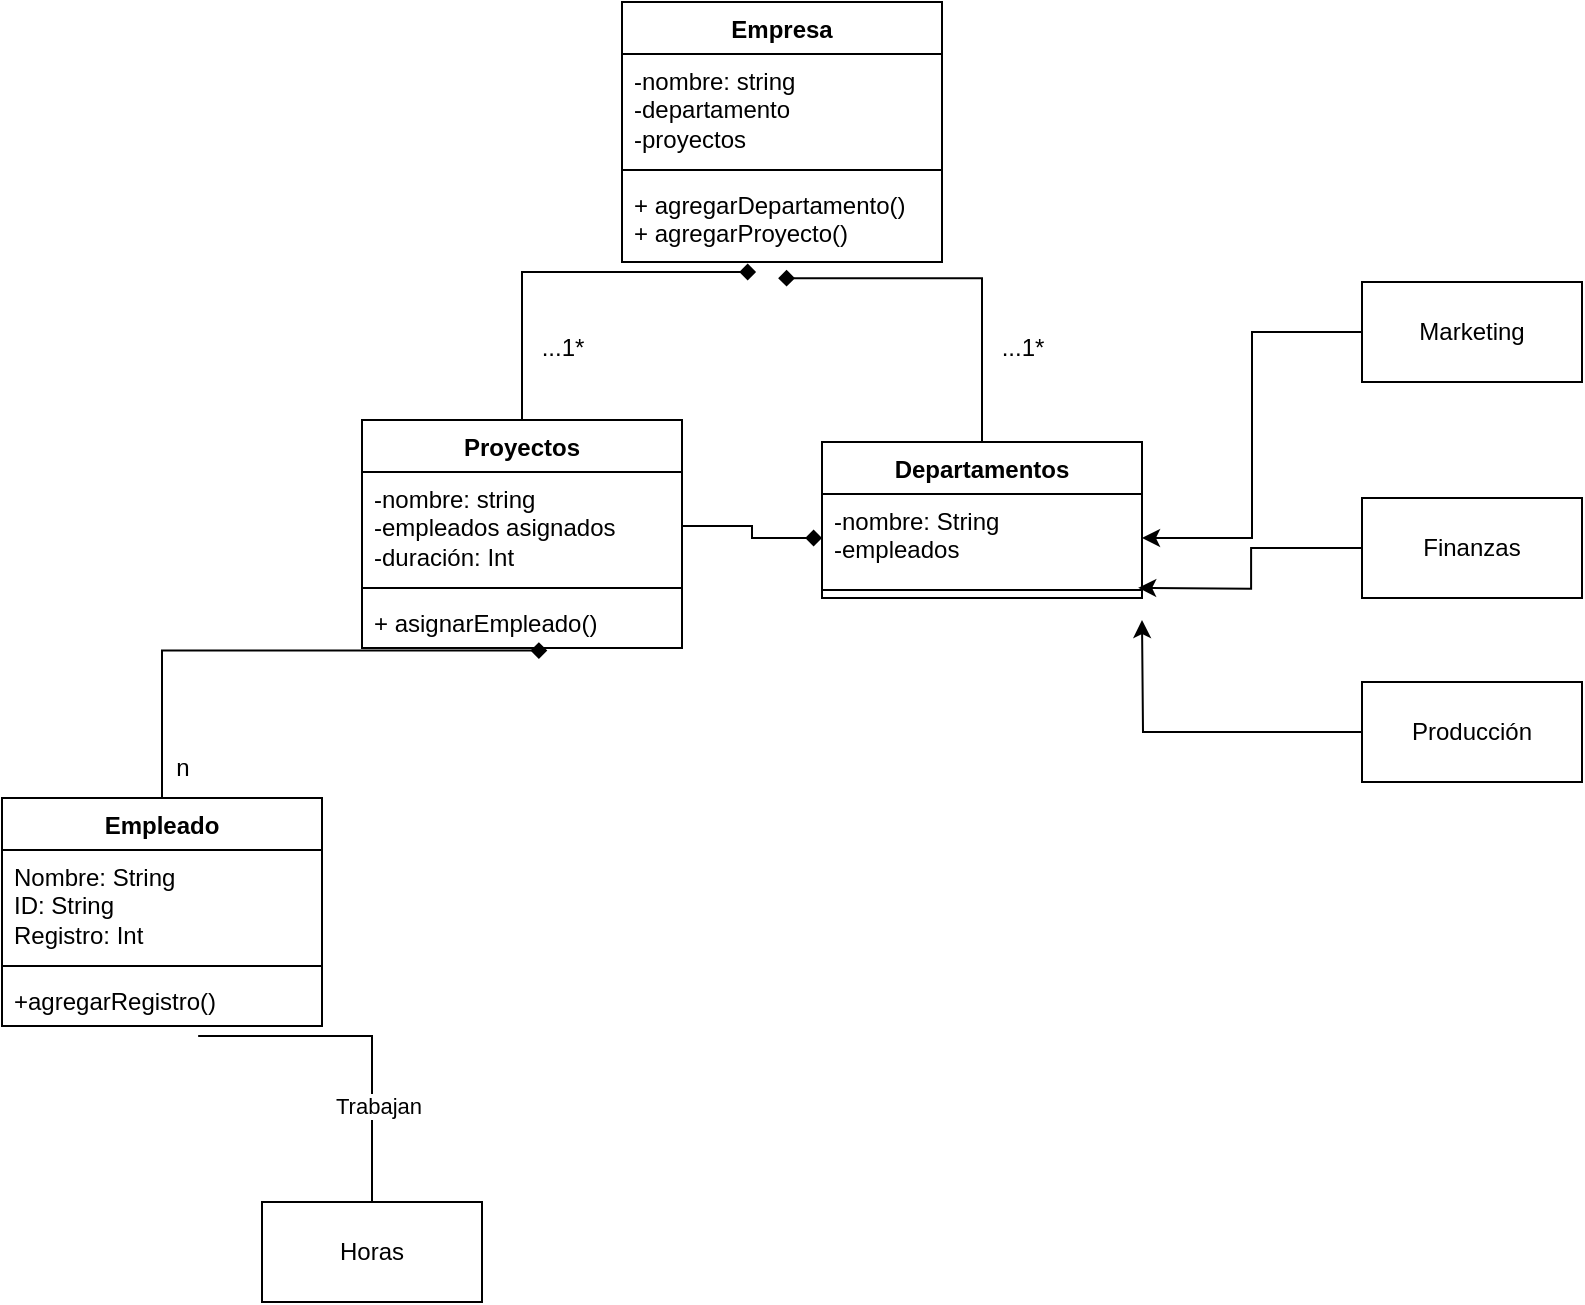 <mxfile version="22.1.0" type="github">
  <diagram name="Página-1" id="XvALa5Gz_n9wog4R_w9N">
    <mxGraphModel dx="1122" dy="761" grid="1" gridSize="10" guides="1" tooltips="1" connect="1" arrows="1" fold="1" page="1" pageScale="1" pageWidth="850" pageHeight="1100" math="0" shadow="0">
      <root>
        <mxCell id="0" />
        <mxCell id="1" parent="0" />
        <mxCell id="KPzzWik7wnVX-bGjjUEz-5" value="Empresa" style="swimlane;fontStyle=1;align=center;verticalAlign=top;childLayout=stackLayout;horizontal=1;startSize=26;horizontalStack=0;resizeParent=1;resizeParentMax=0;resizeLast=0;collapsible=1;marginBottom=0;whiteSpace=wrap;html=1;" vertex="1" parent="1">
          <mxGeometry x="360" y="120" width="160" height="130" as="geometry" />
        </mxCell>
        <mxCell id="KPzzWik7wnVX-bGjjUEz-6" value="-nombre: string&lt;br&gt;-departamento&lt;br&gt;-proyectos" style="text;strokeColor=none;fillColor=none;align=left;verticalAlign=top;spacingLeft=4;spacingRight=4;overflow=hidden;rotatable=0;points=[[0,0.5],[1,0.5]];portConstraint=eastwest;whiteSpace=wrap;html=1;" vertex="1" parent="KPzzWik7wnVX-bGjjUEz-5">
          <mxGeometry y="26" width="160" height="54" as="geometry" />
        </mxCell>
        <mxCell id="KPzzWik7wnVX-bGjjUEz-7" value="" style="line;strokeWidth=1;fillColor=none;align=left;verticalAlign=middle;spacingTop=-1;spacingLeft=3;spacingRight=3;rotatable=0;labelPosition=right;points=[];portConstraint=eastwest;strokeColor=inherit;" vertex="1" parent="KPzzWik7wnVX-bGjjUEz-5">
          <mxGeometry y="80" width="160" height="8" as="geometry" />
        </mxCell>
        <mxCell id="KPzzWik7wnVX-bGjjUEz-8" value="+&amp;nbsp;agregarDepartamento()&lt;br&gt;+ agregarProyecto()" style="text;strokeColor=none;fillColor=none;align=left;verticalAlign=top;spacingLeft=4;spacingRight=4;overflow=hidden;rotatable=0;points=[[0,0.5],[1,0.5]];portConstraint=eastwest;whiteSpace=wrap;html=1;" vertex="1" parent="KPzzWik7wnVX-bGjjUEz-5">
          <mxGeometry y="88" width="160" height="42" as="geometry" />
        </mxCell>
        <mxCell id="KPzzWik7wnVX-bGjjUEz-9" value="Departamentos" style="swimlane;fontStyle=1;align=center;verticalAlign=top;childLayout=stackLayout;horizontal=1;startSize=26;horizontalStack=0;resizeParent=1;resizeParentMax=0;resizeLast=0;collapsible=1;marginBottom=0;whiteSpace=wrap;html=1;" vertex="1" parent="1">
          <mxGeometry x="460" y="340" width="160" height="78" as="geometry" />
        </mxCell>
        <mxCell id="KPzzWik7wnVX-bGjjUEz-10" value="-nombre: String&lt;br&gt;-empleados" style="text;strokeColor=none;fillColor=none;align=left;verticalAlign=top;spacingLeft=4;spacingRight=4;overflow=hidden;rotatable=0;points=[[0,0.5],[1,0.5]];portConstraint=eastwest;whiteSpace=wrap;html=1;" vertex="1" parent="KPzzWik7wnVX-bGjjUEz-9">
          <mxGeometry y="26" width="160" height="44" as="geometry" />
        </mxCell>
        <mxCell id="KPzzWik7wnVX-bGjjUEz-11" value="" style="line;strokeWidth=1;fillColor=none;align=left;verticalAlign=middle;spacingTop=-1;spacingLeft=3;spacingRight=3;rotatable=0;labelPosition=right;points=[];portConstraint=eastwest;strokeColor=inherit;" vertex="1" parent="KPzzWik7wnVX-bGjjUEz-9">
          <mxGeometry y="70" width="160" height="8" as="geometry" />
        </mxCell>
        <mxCell id="KPzzWik7wnVX-bGjjUEz-13" value="Proyectos" style="swimlane;fontStyle=1;align=center;verticalAlign=top;childLayout=stackLayout;horizontal=1;startSize=26;horizontalStack=0;resizeParent=1;resizeParentMax=0;resizeLast=0;collapsible=1;marginBottom=0;whiteSpace=wrap;html=1;" vertex="1" parent="1">
          <mxGeometry x="230" y="329" width="160" height="114" as="geometry" />
        </mxCell>
        <mxCell id="KPzzWik7wnVX-bGjjUEz-14" value="-nombre: string&lt;br&gt;-empleados asignados&lt;br&gt;-duración: Int" style="text;strokeColor=none;fillColor=none;align=left;verticalAlign=top;spacingLeft=4;spacingRight=4;overflow=hidden;rotatable=0;points=[[0,0.5],[1,0.5]];portConstraint=eastwest;whiteSpace=wrap;html=1;" vertex="1" parent="KPzzWik7wnVX-bGjjUEz-13">
          <mxGeometry y="26" width="160" height="54" as="geometry" />
        </mxCell>
        <mxCell id="KPzzWik7wnVX-bGjjUEz-15" value="" style="line;strokeWidth=1;fillColor=none;align=left;verticalAlign=middle;spacingTop=-1;spacingLeft=3;spacingRight=3;rotatable=0;labelPosition=right;points=[];portConstraint=eastwest;strokeColor=inherit;" vertex="1" parent="KPzzWik7wnVX-bGjjUEz-13">
          <mxGeometry y="80" width="160" height="8" as="geometry" />
        </mxCell>
        <mxCell id="KPzzWik7wnVX-bGjjUEz-16" value="+ asignarEmpleado()" style="text;strokeColor=none;fillColor=none;align=left;verticalAlign=top;spacingLeft=4;spacingRight=4;overflow=hidden;rotatable=0;points=[[0,0.5],[1,0.5]];portConstraint=eastwest;whiteSpace=wrap;html=1;" vertex="1" parent="KPzzWik7wnVX-bGjjUEz-13">
          <mxGeometry y="88" width="160" height="26" as="geometry" />
        </mxCell>
        <mxCell id="KPzzWik7wnVX-bGjjUEz-18" style="edgeStyle=orthogonalEdgeStyle;rounded=0;orthogonalLoop=1;jettySize=auto;html=1;exitX=0.5;exitY=0;exitDx=0;exitDy=0;entryX=0.488;entryY=1.192;entryDx=0;entryDy=0;entryPerimeter=0;startArrow=none;startFill=0;endArrow=diamond;endFill=1;" edge="1" parent="1" source="KPzzWik7wnVX-bGjjUEz-9" target="KPzzWik7wnVX-bGjjUEz-8">
          <mxGeometry relative="1" as="geometry" />
        </mxCell>
        <mxCell id="KPzzWik7wnVX-bGjjUEz-37" style="edgeStyle=orthogonalEdgeStyle;rounded=0;orthogonalLoop=1;jettySize=auto;html=1;exitX=0.5;exitY=0;exitDx=0;exitDy=0;endArrow=diamond;endFill=1;entryX=0.579;entryY=1.05;entryDx=0;entryDy=0;entryPerimeter=0;" edge="1" parent="1" source="KPzzWik7wnVX-bGjjUEz-19" target="KPzzWik7wnVX-bGjjUEz-16">
          <mxGeometry relative="1" as="geometry">
            <mxPoint x="320" y="460" as="targetPoint" />
          </mxGeometry>
        </mxCell>
        <mxCell id="KPzzWik7wnVX-bGjjUEz-19" value="Empleado" style="swimlane;fontStyle=1;align=center;verticalAlign=top;childLayout=stackLayout;horizontal=1;startSize=26;horizontalStack=0;resizeParent=1;resizeParentMax=0;resizeLast=0;collapsible=1;marginBottom=0;whiteSpace=wrap;html=1;" vertex="1" parent="1">
          <mxGeometry x="50" y="518" width="160" height="114" as="geometry" />
        </mxCell>
        <mxCell id="KPzzWik7wnVX-bGjjUEz-20" value="Nombre: String&amp;nbsp;&lt;br&gt;ID: String&lt;br&gt;Registro: Int" style="text;strokeColor=none;fillColor=none;align=left;verticalAlign=top;spacingLeft=4;spacingRight=4;overflow=hidden;rotatable=0;points=[[0,0.5],[1,0.5]];portConstraint=eastwest;whiteSpace=wrap;html=1;" vertex="1" parent="KPzzWik7wnVX-bGjjUEz-19">
          <mxGeometry y="26" width="160" height="54" as="geometry" />
        </mxCell>
        <mxCell id="KPzzWik7wnVX-bGjjUEz-21" value="" style="line;strokeWidth=1;fillColor=none;align=left;verticalAlign=middle;spacingTop=-1;spacingLeft=3;spacingRight=3;rotatable=0;labelPosition=right;points=[];portConstraint=eastwest;strokeColor=inherit;" vertex="1" parent="KPzzWik7wnVX-bGjjUEz-19">
          <mxGeometry y="80" width="160" height="8" as="geometry" />
        </mxCell>
        <mxCell id="KPzzWik7wnVX-bGjjUEz-22" value="+agregarRegistro()" style="text;strokeColor=none;fillColor=none;align=left;verticalAlign=top;spacingLeft=4;spacingRight=4;overflow=hidden;rotatable=0;points=[[0,0.5],[1,0.5]];portConstraint=eastwest;whiteSpace=wrap;html=1;" vertex="1" parent="KPzzWik7wnVX-bGjjUEz-19">
          <mxGeometry y="88" width="160" height="26" as="geometry" />
        </mxCell>
        <mxCell id="KPzzWik7wnVX-bGjjUEz-23" value="Marketing" style="html=1;whiteSpace=wrap;" vertex="1" parent="1">
          <mxGeometry x="730" y="260" width="110" height="50" as="geometry" />
        </mxCell>
        <mxCell id="KPzzWik7wnVX-bGjjUEz-24" style="edgeStyle=orthogonalEdgeStyle;rounded=0;orthogonalLoop=1;jettySize=auto;html=1;exitX=1;exitY=0.5;exitDx=0;exitDy=0;entryX=0;entryY=0.5;entryDx=0;entryDy=0;endArrow=none;endFill=0;startArrow=classic;startFill=1;" edge="1" parent="1" source="KPzzWik7wnVX-bGjjUEz-10" target="KPzzWik7wnVX-bGjjUEz-23">
          <mxGeometry relative="1" as="geometry" />
        </mxCell>
        <mxCell id="KPzzWik7wnVX-bGjjUEz-25" value="Finanzas" style="html=1;whiteSpace=wrap;" vertex="1" parent="1">
          <mxGeometry x="730" y="368" width="110" height="50" as="geometry" />
        </mxCell>
        <mxCell id="KPzzWik7wnVX-bGjjUEz-26" style="edgeStyle=orthogonalEdgeStyle;rounded=0;orthogonalLoop=1;jettySize=auto;html=1;exitX=0;exitY=0.5;exitDx=0;exitDy=0;entryX=0.988;entryY=-0.231;entryDx=0;entryDy=0;entryPerimeter=0;" edge="1" parent="1" source="KPzzWik7wnVX-bGjjUEz-25">
          <mxGeometry relative="1" as="geometry">
            <mxPoint x="618.08" y="412.918" as="targetPoint" />
          </mxGeometry>
        </mxCell>
        <mxCell id="KPzzWik7wnVX-bGjjUEz-29" style="edgeStyle=orthogonalEdgeStyle;rounded=0;orthogonalLoop=1;jettySize=auto;html=1;exitX=0;exitY=0.5;exitDx=0;exitDy=0;entryX=1;entryY=0.5;entryDx=0;entryDy=0;" edge="1" parent="1" source="KPzzWik7wnVX-bGjjUEz-28">
          <mxGeometry relative="1" as="geometry">
            <mxPoint x="620" y="429" as="targetPoint" />
          </mxGeometry>
        </mxCell>
        <mxCell id="KPzzWik7wnVX-bGjjUEz-28" value="Producción" style="html=1;whiteSpace=wrap;" vertex="1" parent="1">
          <mxGeometry x="730" y="460" width="110" height="50" as="geometry" />
        </mxCell>
        <mxCell id="KPzzWik7wnVX-bGjjUEz-33" value="Horas" style="html=1;whiteSpace=wrap;" vertex="1" parent="1">
          <mxGeometry x="180" y="720" width="110" height="50" as="geometry" />
        </mxCell>
        <mxCell id="KPzzWik7wnVX-bGjjUEz-38" style="edgeStyle=orthogonalEdgeStyle;rounded=0;orthogonalLoop=1;jettySize=auto;html=1;exitX=1;exitY=0.5;exitDx=0;exitDy=0;entryX=0;entryY=0.5;entryDx=0;entryDy=0;endArrow=diamond;endFill=1;" edge="1" parent="1" source="KPzzWik7wnVX-bGjjUEz-14" target="KPzzWik7wnVX-bGjjUEz-10">
          <mxGeometry relative="1" as="geometry" />
        </mxCell>
        <mxCell id="KPzzWik7wnVX-bGjjUEz-40" style="edgeStyle=orthogonalEdgeStyle;rounded=0;orthogonalLoop=1;jettySize=auto;html=1;exitX=0.5;exitY=0;exitDx=0;exitDy=0;entryX=0.613;entryY=1.192;entryDx=0;entryDy=0;entryPerimeter=0;endArrow=none;endFill=0;" edge="1" parent="1" source="KPzzWik7wnVX-bGjjUEz-33" target="KPzzWik7wnVX-bGjjUEz-22">
          <mxGeometry relative="1" as="geometry" />
        </mxCell>
        <mxCell id="KPzzWik7wnVX-bGjjUEz-49" value="Trabajan" style="edgeLabel;html=1;align=center;verticalAlign=middle;resizable=0;points=[];" vertex="1" connectable="0" parent="KPzzWik7wnVX-bGjjUEz-40">
          <mxGeometry x="-0.434" y="-3" relative="1" as="geometry">
            <mxPoint as="offset" />
          </mxGeometry>
        </mxCell>
        <mxCell id="KPzzWik7wnVX-bGjjUEz-41" style="edgeStyle=orthogonalEdgeStyle;rounded=0;orthogonalLoop=1;jettySize=auto;html=1;exitX=0.5;exitY=0;exitDx=0;exitDy=0;entryX=0.419;entryY=1.119;entryDx=0;entryDy=0;entryPerimeter=0;endArrow=diamond;endFill=1;" edge="1" parent="1" source="KPzzWik7wnVX-bGjjUEz-13" target="KPzzWik7wnVX-bGjjUEz-8">
          <mxGeometry relative="1" as="geometry" />
        </mxCell>
        <mxCell id="KPzzWik7wnVX-bGjjUEz-42" value="...1*" style="text;html=1;align=center;verticalAlign=middle;resizable=0;points=[];autosize=1;strokeColor=none;fillColor=none;" vertex="1" parent="1">
          <mxGeometry x="540" y="278" width="40" height="30" as="geometry" />
        </mxCell>
        <mxCell id="KPzzWik7wnVX-bGjjUEz-44" value="...1*" style="text;html=1;align=center;verticalAlign=middle;resizable=0;points=[];autosize=1;strokeColor=none;fillColor=none;" vertex="1" parent="1">
          <mxGeometry x="310" y="278" width="40" height="30" as="geometry" />
        </mxCell>
        <mxCell id="KPzzWik7wnVX-bGjjUEz-45" value="n" style="text;html=1;align=center;verticalAlign=middle;resizable=0;points=[];autosize=1;strokeColor=none;fillColor=none;" vertex="1" parent="1">
          <mxGeometry x="125" y="488" width="30" height="30" as="geometry" />
        </mxCell>
      </root>
    </mxGraphModel>
  </diagram>
</mxfile>
